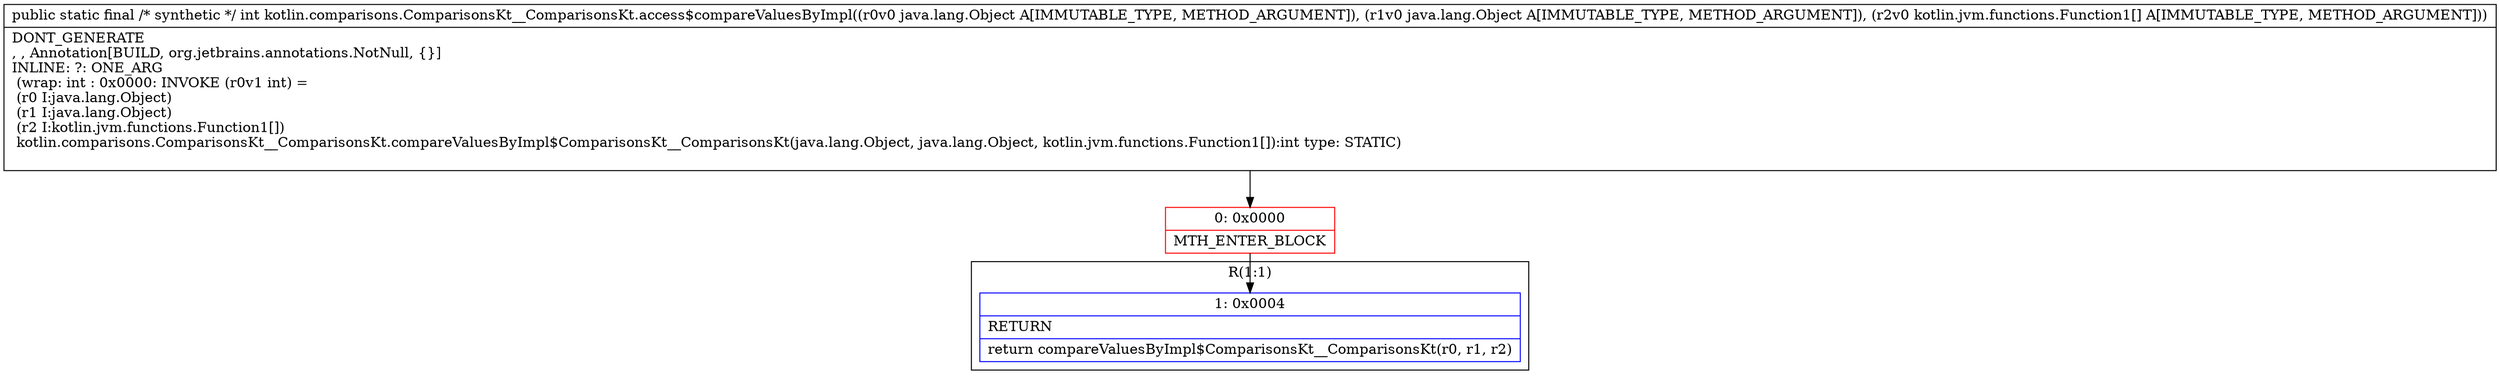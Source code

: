 digraph "CFG forkotlin.comparisons.ComparisonsKt__ComparisonsKt.access$compareValuesByImpl(Ljava\/lang\/Object;Ljava\/lang\/Object;[Lkotlin\/jvm\/functions\/Function1;)I" {
subgraph cluster_Region_65841841 {
label = "R(1:1)";
node [shape=record,color=blue];
Node_1 [shape=record,label="{1\:\ 0x0004|RETURN\l|return compareValuesByImpl$ComparisonsKt__ComparisonsKt(r0, r1, r2)\l}"];
}
Node_0 [shape=record,color=red,label="{0\:\ 0x0000|MTH_ENTER_BLOCK\l}"];
MethodNode[shape=record,label="{public static final \/* synthetic *\/ int kotlin.comparisons.ComparisonsKt__ComparisonsKt.access$compareValuesByImpl((r0v0 java.lang.Object A[IMMUTABLE_TYPE, METHOD_ARGUMENT]), (r1v0 java.lang.Object A[IMMUTABLE_TYPE, METHOD_ARGUMENT]), (r2v0 kotlin.jvm.functions.Function1[] A[IMMUTABLE_TYPE, METHOD_ARGUMENT]))  | DONT_GENERATE\l, , Annotation[BUILD, org.jetbrains.annotations.NotNull, \{\}]\lINLINE: ?: ONE_ARG  \l  (wrap: int : 0x0000: INVOKE  (r0v1 int) = \l  (r0 I:java.lang.Object)\l  (r1 I:java.lang.Object)\l  (r2 I:kotlin.jvm.functions.Function1[])\l kotlin.comparisons.ComparisonsKt__ComparisonsKt.compareValuesByImpl$ComparisonsKt__ComparisonsKt(java.lang.Object, java.lang.Object, kotlin.jvm.functions.Function1[]):int type: STATIC)\l\l}"];
MethodNode -> Node_0;
Node_0 -> Node_1;
}

